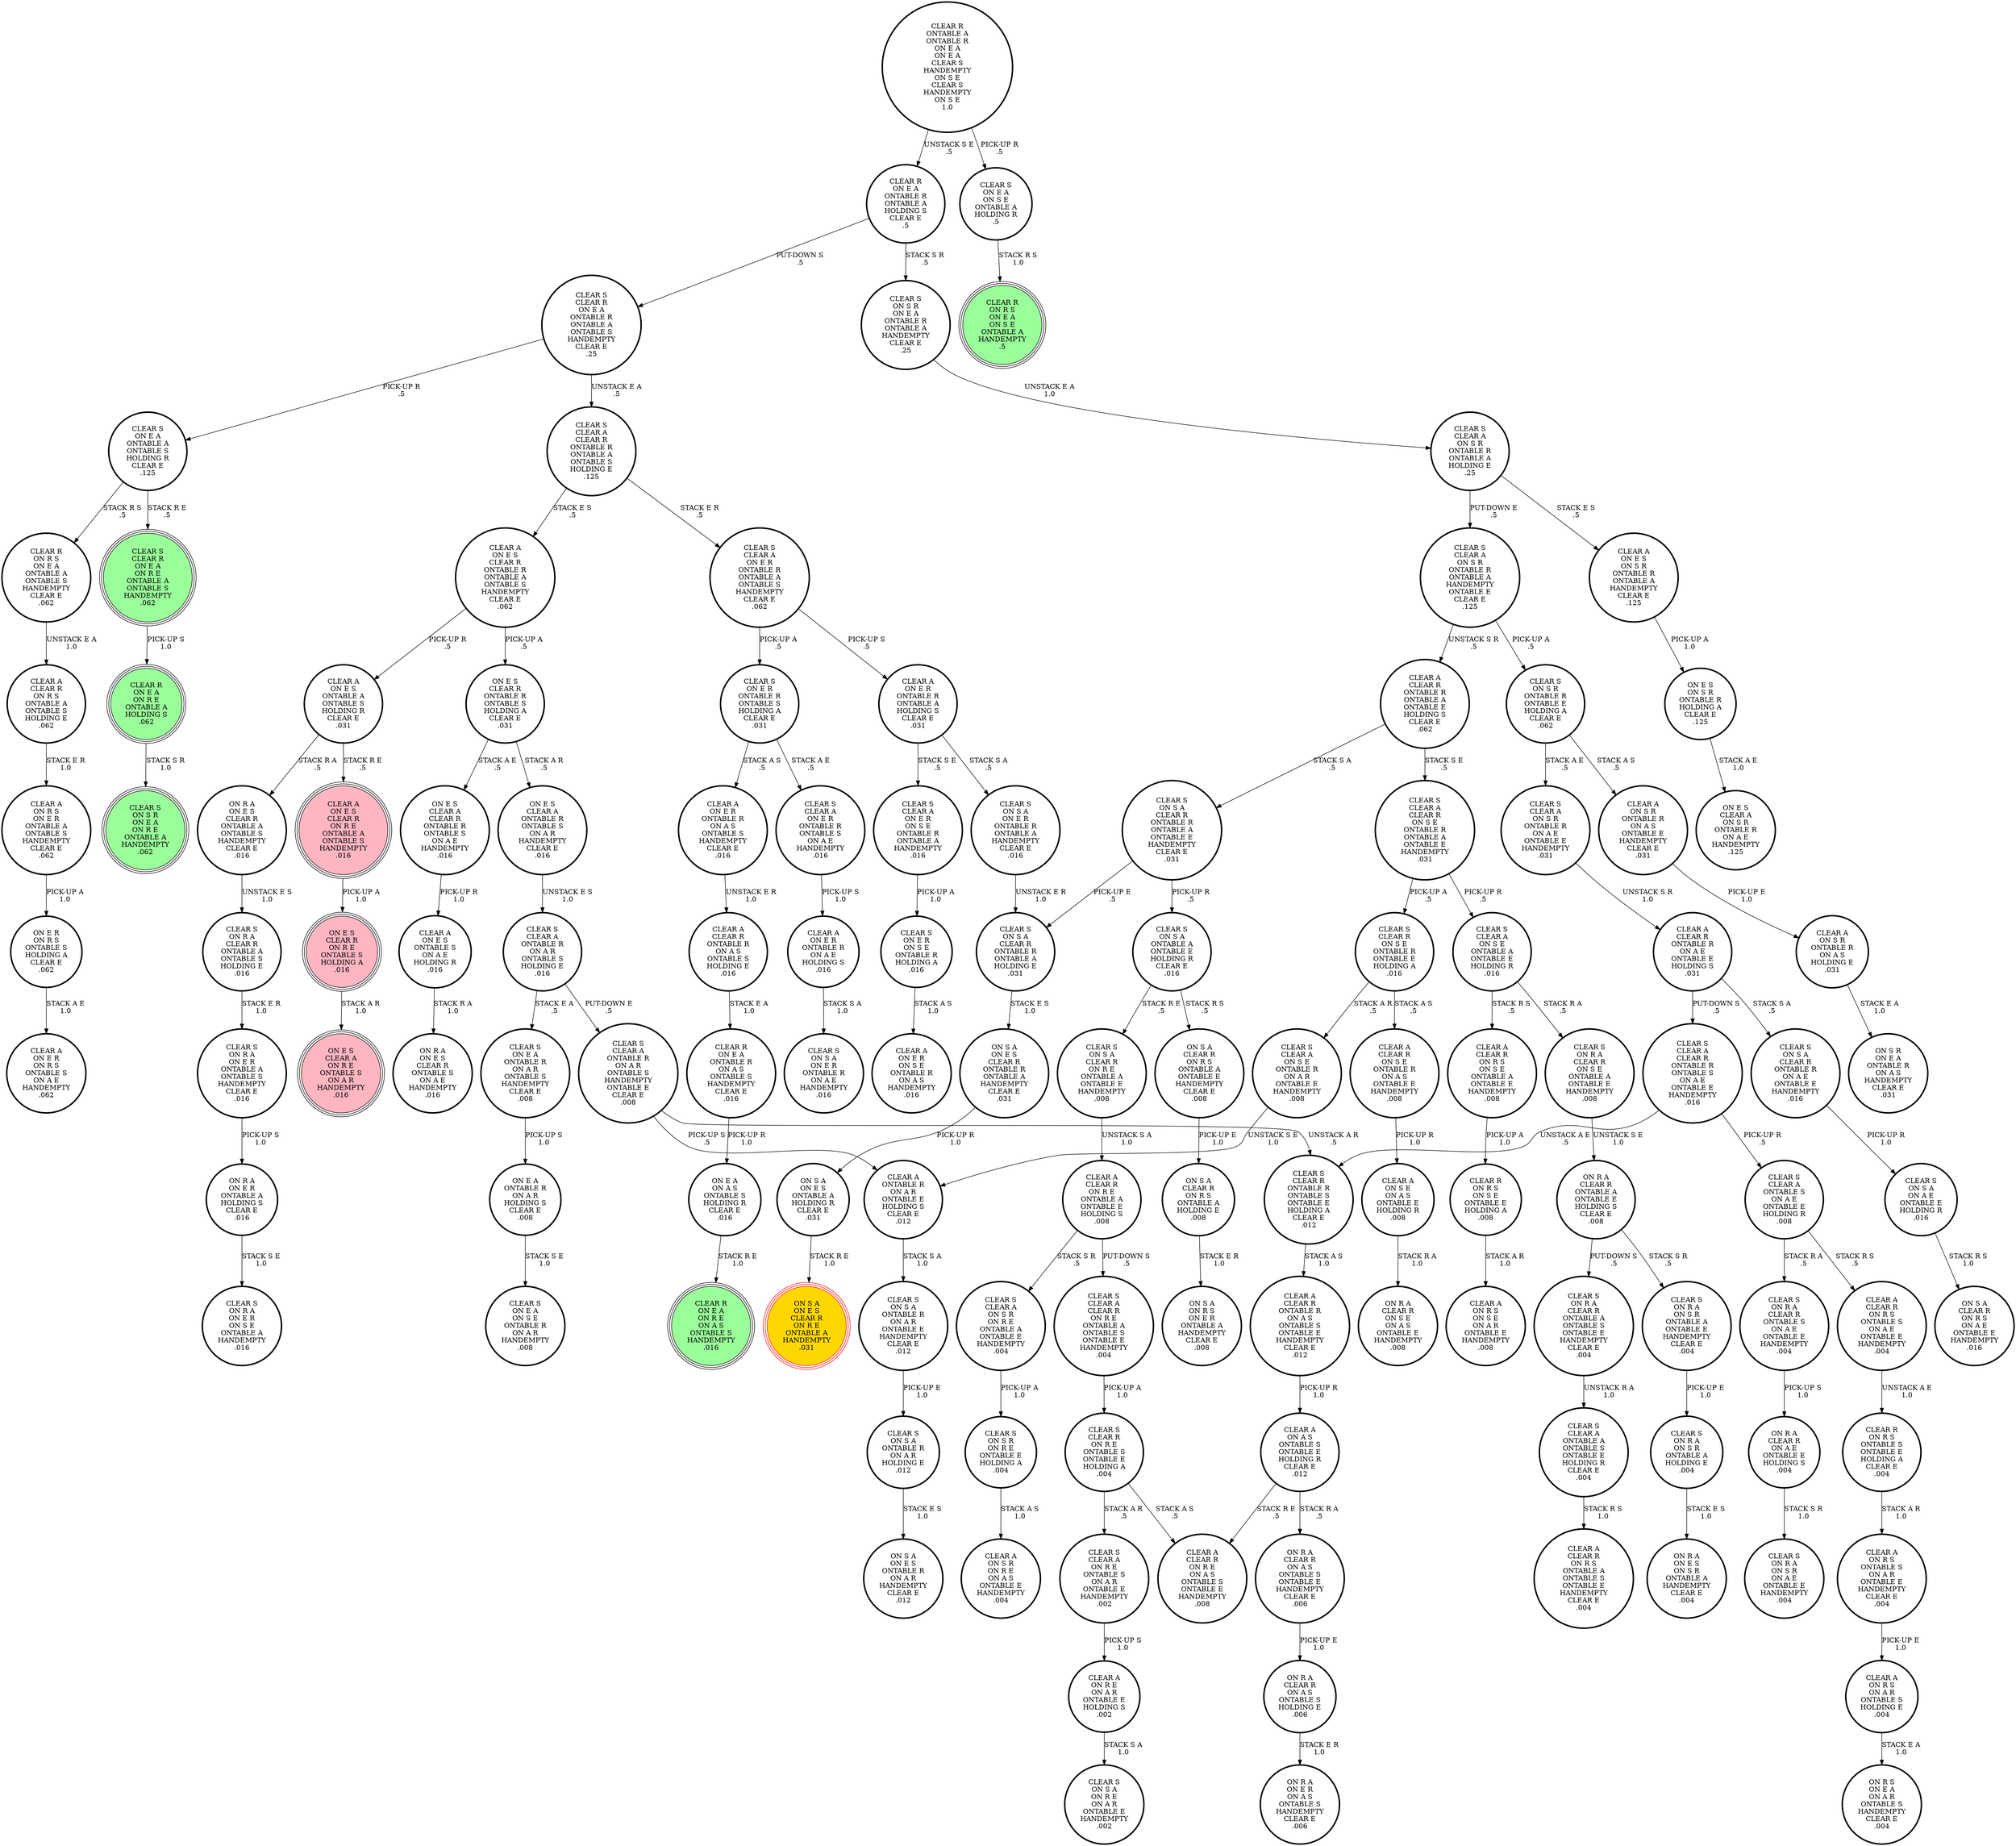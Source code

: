digraph {
"CLEAR A\nON E S\nCLEAR R\nONTABLE R\nONTABLE A\nONTABLE S\nHANDEMPTY\nCLEAR E\n.062\n" -> "ON E S\nCLEAR R\nONTABLE R\nONTABLE S\nHOLDING A\nCLEAR E\n.031\n"[label="PICK-UP A\n.5\n"];
"CLEAR A\nON E S\nCLEAR R\nONTABLE R\nONTABLE A\nONTABLE S\nHANDEMPTY\nCLEAR E\n.062\n" -> "CLEAR A\nON E S\nONTABLE A\nONTABLE S\nHOLDING R\nCLEAR E\n.031\n"[label="PICK-UP R\n.5\n"];
"CLEAR S\nON S A\nONTABLE R\nON A R\nHOLDING E\n.012\n" -> "ON S A\nON E S\nONTABLE R\nON A R\nHANDEMPTY\nCLEAR E\n.012\n"[label="STACK E S\n1.0\n"];
"CLEAR S\nCLEAR A\nON S R\nONTABLE R\nON A E\nONTABLE E\nHANDEMPTY\n.031\n" -> "CLEAR A\nCLEAR R\nONTABLE R\nON A E\nONTABLE E\nHOLDING S\n.031\n"[label="UNSTACK S R\n1.0\n"];
"CLEAR S\nON S A\nONTABLE A\nONTABLE E\nHOLDING R\nCLEAR E\n.016\n" -> "ON S A\nCLEAR R\nON R S\nONTABLE A\nONTABLE E\nHANDEMPTY\nCLEAR E\n.008\n"[label="STACK R S\n.5\n"];
"CLEAR S\nON S A\nONTABLE A\nONTABLE E\nHOLDING R\nCLEAR E\n.016\n" -> "CLEAR S\nON S A\nCLEAR R\nON R E\nONTABLE A\nONTABLE E\nHANDEMPTY\n.008\n"[label="STACK R E\n.5\n"];
"CLEAR A\nON E S\nCLEAR R\nON R E\nONTABLE A\nONTABLE S\nHANDEMPTY\n.016\n" -> "ON E S\nCLEAR R\nON R E\nONTABLE S\nHOLDING A\n.016\n"[label="PICK-UP A\n1.0\n"];
"ON S A\nON E S\nONTABLE A\nHOLDING R\nCLEAR E\n.031\n" -> "ON S A\nON E S\nCLEAR R\nON R E\nONTABLE A\nHANDEMPTY\n.031\n"[label="STACK R E\n1.0\n"];
"CLEAR S\nCLEAR A\nON S R\nON R E\nONTABLE A\nONTABLE E\nHANDEMPTY\n.004\n" -> "CLEAR S\nON S R\nON R E\nONTABLE E\nHOLDING A\n.004\n"[label="PICK-UP A\n1.0\n"];
"ON E A\nONTABLE R\nON A R\nHOLDING S\nCLEAR E\n.008\n" -> "CLEAR S\nON E A\nON S E\nONTABLE R\nON A R\nHANDEMPTY\n.008\n"[label="STACK S E\n1.0\n"];
"CLEAR S\nCLEAR A\nON S R\nONTABLE R\nONTABLE A\nHOLDING E\n.25\n" -> "CLEAR S\nCLEAR A\nON S R\nONTABLE R\nONTABLE A\nHANDEMPTY\nONTABLE E\nCLEAR E\n.125\n"[label="PUT-DOWN E\n.5\n"];
"CLEAR S\nCLEAR A\nON S R\nONTABLE R\nONTABLE A\nHOLDING E\n.25\n" -> "CLEAR A\nON E S\nON S R\nONTABLE R\nONTABLE A\nHANDEMPTY\nCLEAR E\n.125\n"[label="STACK E S\n.5\n"];
"ON S A\nCLEAR R\nON R S\nONTABLE A\nHOLDING E\n.008\n" -> "ON S A\nON R S\nON E R\nONTABLE A\nHANDEMPTY\nCLEAR E\n.008\n"[label="STACK E R\n1.0\n"];
"CLEAR S\nCLEAR A\nONTABLE R\nON A R\nONTABLE S\nHOLDING E\n.016\n" -> "CLEAR S\nCLEAR A\nONTABLE R\nON A R\nONTABLE S\nHANDEMPTY\nONTABLE E\nCLEAR E\n.008\n"[label="PUT-DOWN E\n.5\n"];
"CLEAR S\nCLEAR A\nONTABLE R\nON A R\nONTABLE S\nHOLDING E\n.016\n" -> "CLEAR S\nON E A\nONTABLE R\nON A R\nONTABLE S\nHANDEMPTY\nCLEAR E\n.008\n"[label="STACK E A\n.5\n"];
"CLEAR S\nON E A\nONTABLE R\nON A R\nONTABLE S\nHANDEMPTY\nCLEAR E\n.008\n" -> "ON E A\nONTABLE R\nON A R\nHOLDING S\nCLEAR E\n.008\n"[label="PICK-UP S\n1.0\n"];
"CLEAR S\nCLEAR A\nCLEAR R\nONTABLE R\nONTABLE S\nON A E\nONTABLE E\nHANDEMPTY\n.016\n" -> "CLEAR S\nCLEAR R\nONTABLE R\nONTABLE S\nONTABLE E\nHOLDING A\nCLEAR E\n.012\n"[label="UNSTACK A E\n.5\n"];
"CLEAR S\nCLEAR A\nCLEAR R\nONTABLE R\nONTABLE S\nON A E\nONTABLE E\nHANDEMPTY\n.016\n" -> "CLEAR S\nCLEAR A\nONTABLE S\nON A E\nONTABLE E\nHOLDING R\n.008\n"[label="PICK-UP R\n.5\n"];
"CLEAR S\nCLEAR A\nON S E\nONTABLE R\nON A R\nONTABLE E\nHANDEMPTY\n.008\n" -> "CLEAR A\nONTABLE R\nON A R\nONTABLE E\nHOLDING S\nCLEAR E\n.012\n"[label="UNSTACK S E\n1.0\n"];
"CLEAR S\nON S A\nCLEAR R\nONTABLE R\nONTABLE A\nONTABLE E\nHANDEMPTY\nCLEAR E\n.031\n" -> "CLEAR S\nON S A\nONTABLE A\nONTABLE E\nHOLDING R\nCLEAR E\n.016\n"[label="PICK-UP R\n.5\n"];
"CLEAR S\nON S A\nCLEAR R\nONTABLE R\nONTABLE A\nONTABLE E\nHANDEMPTY\nCLEAR E\n.031\n" -> "CLEAR S\nON S A\nCLEAR R\nONTABLE R\nONTABLE A\nHOLDING E\n.031\n"[label="PICK-UP E\n.5\n"];
"ON R A\nCLEAR R\nON A E\nONTABLE E\nHOLDING S\n.004\n" -> "CLEAR S\nON R A\nON S R\nON A E\nONTABLE E\nHANDEMPTY\n.004\n"[label="STACK S R\n1.0\n"];
"ON E R\nON R S\nONTABLE S\nHOLDING A\nCLEAR E\n.062\n" -> "CLEAR A\nON E R\nON R S\nONTABLE S\nON A E\nHANDEMPTY\n.062\n"[label="STACK A E\n1.0\n"];
"CLEAR S\nON E A\nON S E\nONTABLE A\nHOLDING R\n.5\n" -> "CLEAR R\nON R S\nON E A\nON S E\nONTABLE A\nHANDEMPTY\n.5\n"[label="STACK R S\n1.0\n"];
"CLEAR A\nON S E\nON A S\nONTABLE E\nHOLDING R\n.008\n" -> "ON R A\nCLEAR R\nON S E\nON A S\nONTABLE E\nHANDEMPTY\n.008\n"[label="STACK R A\n1.0\n"];
"CLEAR R\nON E A\nON R E\nONTABLE A\nHOLDING S\n.062\n" -> "CLEAR S\nON S R\nON E A\nON R E\nONTABLE A\nHANDEMPTY\n.062\n"[label="STACK S R\n1.0\n"];
"CLEAR S\nCLEAR A\nCLEAR R\nON R E\nONTABLE A\nONTABLE S\nONTABLE E\nHANDEMPTY\n.004\n" -> "CLEAR S\nCLEAR R\nON R E\nONTABLE S\nONTABLE E\nHOLDING A\n.004\n"[label="PICK-UP A\n1.0\n"];
"CLEAR A\nON S R\nONTABLE R\nON A S\nHOLDING E\n.031\n" -> "ON S R\nON E A\nONTABLE R\nON A S\nHANDEMPTY\nCLEAR E\n.031\n"[label="STACK E A\n1.0\n"];
"ON R A\nCLEAR R\nON A S\nONTABLE S\nONTABLE E\nHANDEMPTY\nCLEAR E\n.006\n" -> "ON R A\nCLEAR R\nON A S\nONTABLE S\nHOLDING E\n.006\n"[label="PICK-UP E\n1.0\n"];
"CLEAR A\nCLEAR R\nONTABLE R\nONTABLE A\nONTABLE E\nHOLDING S\nCLEAR E\n.062\n" -> "CLEAR S\nON S A\nCLEAR R\nONTABLE R\nONTABLE A\nONTABLE E\nHANDEMPTY\nCLEAR E\n.031\n"[label="STACK S A\n.5\n"];
"CLEAR A\nCLEAR R\nONTABLE R\nONTABLE A\nONTABLE E\nHOLDING S\nCLEAR E\n.062\n" -> "CLEAR S\nCLEAR A\nCLEAR R\nON S E\nONTABLE R\nONTABLE A\nONTABLE E\nHANDEMPTY\n.031\n"[label="STACK S E\n.5\n"];
"CLEAR A\nON E R\nONTABLE R\nON A E\nHOLDING S\n.016\n" -> "CLEAR S\nON S A\nON E R\nONTABLE R\nON A E\nHANDEMPTY\n.016\n"[label="STACK S A\n1.0\n"];
"CLEAR S\nCLEAR A\nON S R\nONTABLE R\nONTABLE A\nHANDEMPTY\nONTABLE E\nCLEAR E\n.125\n" -> "CLEAR S\nON S R\nONTABLE R\nONTABLE E\nHOLDING A\nCLEAR E\n.062\n"[label="PICK-UP A\n.5\n"];
"CLEAR S\nCLEAR A\nON S R\nONTABLE R\nONTABLE A\nHANDEMPTY\nONTABLE E\nCLEAR E\n.125\n" -> "CLEAR A\nCLEAR R\nONTABLE R\nONTABLE A\nONTABLE E\nHOLDING S\nCLEAR E\n.062\n"[label="UNSTACK S R\n.5\n"];
"ON R A\nCLEAR R\nON A S\nONTABLE S\nHOLDING E\n.006\n" -> "ON R A\nON E R\nON A S\nONTABLE S\nHANDEMPTY\nCLEAR E\n.006\n"[label="STACK E R\n1.0\n"];
"CLEAR A\nON R S\nONTABLE S\nON A R\nONTABLE E\nHANDEMPTY\nCLEAR E\n.004\n" -> "CLEAR A\nON R S\nON A R\nONTABLE S\nHOLDING E\n.004\n"[label="PICK-UP E\n1.0\n"];
"CLEAR S\nON S A\nCLEAR R\nON R E\nONTABLE A\nONTABLE E\nHANDEMPTY\n.008\n" -> "CLEAR A\nCLEAR R\nON R E\nONTABLE A\nONTABLE E\nHOLDING S\n.008\n"[label="UNSTACK S A\n1.0\n"];
"ON R A\nON E S\nCLEAR R\nONTABLE A\nONTABLE S\nHANDEMPTY\nCLEAR E\n.016\n" -> "CLEAR S\nON R A\nCLEAR R\nONTABLE A\nONTABLE S\nHOLDING E\n.016\n"[label="UNSTACK E S\n1.0\n"];
"CLEAR A\nCLEAR R\nONTABLE R\nON A S\nONTABLE S\nONTABLE E\nHANDEMPTY\nCLEAR E\n.012\n" -> "CLEAR A\nON A S\nONTABLE S\nONTABLE E\nHOLDING R\nCLEAR E\n.012\n"[label="PICK-UP R\n1.0\n"];
"CLEAR S\nCLEAR A\nCLEAR R\nONTABLE R\nONTABLE A\nONTABLE S\nHOLDING E\n.125\n" -> "CLEAR A\nON E S\nCLEAR R\nONTABLE R\nONTABLE A\nONTABLE S\nHANDEMPTY\nCLEAR E\n.062\n"[label="STACK E S\n.5\n"];
"CLEAR S\nCLEAR A\nCLEAR R\nONTABLE R\nONTABLE A\nONTABLE S\nHOLDING E\n.125\n" -> "CLEAR S\nCLEAR A\nON E R\nONTABLE R\nONTABLE A\nONTABLE S\nHANDEMPTY\nCLEAR E\n.062\n"[label="STACK E R\n.5\n"];
"CLEAR S\nCLEAR A\nCLEAR R\nON S E\nONTABLE R\nONTABLE A\nONTABLE E\nHANDEMPTY\n.031\n" -> "CLEAR S\nCLEAR A\nON S E\nONTABLE A\nONTABLE E\nHOLDING R\n.016\n"[label="PICK-UP R\n.5\n"];
"CLEAR S\nCLEAR A\nCLEAR R\nON S E\nONTABLE R\nONTABLE A\nONTABLE E\nHANDEMPTY\n.031\n" -> "CLEAR S\nCLEAR R\nON S E\nONTABLE R\nONTABLE E\nHOLDING A\n.016\n"[label="PICK-UP A\n.5\n"];
"CLEAR S\nON R A\nCLEAR R\nONTABLE S\nON A E\nONTABLE E\nHANDEMPTY\n.004\n" -> "ON R A\nCLEAR R\nON A E\nONTABLE E\nHOLDING S\n.004\n"[label="PICK-UP S\n1.0\n"];
"CLEAR S\nON E A\nONTABLE A\nONTABLE S\nHOLDING R\nCLEAR E\n.125\n" -> "CLEAR R\nON R S\nON E A\nONTABLE A\nONTABLE S\nHANDEMPTY\nCLEAR E\n.062\n"[label="STACK R S\n.5\n"];
"CLEAR S\nON E A\nONTABLE A\nONTABLE S\nHOLDING R\nCLEAR E\n.125\n" -> "CLEAR S\nCLEAR R\nON E A\nON R E\nONTABLE A\nONTABLE S\nHANDEMPTY\n.062\n"[label="STACK R E\n.5\n"];
"CLEAR A\nON A S\nONTABLE S\nONTABLE E\nHOLDING R\nCLEAR E\n.012\n" -> "CLEAR A\nCLEAR R\nON R E\nON A S\nONTABLE S\nONTABLE E\nHANDEMPTY\n.008\n"[label="STACK R E\n.5\n"];
"CLEAR A\nON A S\nONTABLE S\nONTABLE E\nHOLDING R\nCLEAR E\n.012\n" -> "ON R A\nCLEAR R\nON A S\nONTABLE S\nONTABLE E\nHANDEMPTY\nCLEAR E\n.006\n"[label="STACK R A\n.5\n"];
"CLEAR S\nCLEAR R\nON R E\nONTABLE S\nONTABLE E\nHOLDING A\n.004\n" -> "CLEAR S\nCLEAR A\nON R E\nONTABLE S\nON A R\nONTABLE E\nHANDEMPTY\n.002\n"[label="STACK A R\n.5\n"];
"CLEAR S\nCLEAR R\nON R E\nONTABLE S\nONTABLE E\nHOLDING A\n.004\n" -> "CLEAR A\nCLEAR R\nON R E\nON A S\nONTABLE S\nONTABLE E\nHANDEMPTY\n.008\n"[label="STACK A S\n.5\n"];
"CLEAR S\nCLEAR A\nON E R\nON S E\nONTABLE R\nONTABLE A\nHANDEMPTY\n.016\n" -> "CLEAR S\nON E R\nON S E\nONTABLE R\nHOLDING A\n.016\n"[label="PICK-UP A\n1.0\n"];
"CLEAR S\nCLEAR A\nON R E\nONTABLE S\nON A R\nONTABLE E\nHANDEMPTY\n.002\n" -> "CLEAR A\nON R E\nON A R\nONTABLE E\nHOLDING S\n.002\n"[label="PICK-UP S\n1.0\n"];
"CLEAR A\nONTABLE R\nON A R\nONTABLE E\nHOLDING S\nCLEAR E\n.012\n" -> "CLEAR S\nON S A\nONTABLE R\nON A R\nONTABLE E\nHANDEMPTY\nCLEAR E\n.012\n"[label="STACK S A\n1.0\n"];
"CLEAR S\nCLEAR A\nON E R\nONTABLE R\nONTABLE S\nON A E\nHANDEMPTY\n.016\n" -> "CLEAR A\nON E R\nONTABLE R\nON A E\nHOLDING S\n.016\n"[label="PICK-UP S\n1.0\n"];
"CLEAR A\nON E R\nONTABLE R\nON A S\nONTABLE S\nHANDEMPTY\nCLEAR E\n.016\n" -> "CLEAR A\nCLEAR R\nONTABLE R\nON A S\nONTABLE S\nHOLDING E\n.016\n"[label="UNSTACK E R\n1.0\n"];
"ON E S\nCLEAR R\nONTABLE R\nONTABLE S\nHOLDING A\nCLEAR E\n.031\n" -> "ON E S\nCLEAR A\nCLEAR R\nONTABLE R\nONTABLE S\nON A E\nHANDEMPTY\n.016\n"[label="STACK A E\n.5\n"];
"ON E S\nCLEAR R\nONTABLE R\nONTABLE S\nHOLDING A\nCLEAR E\n.031\n" -> "ON E S\nCLEAR A\nONTABLE R\nONTABLE S\nON A R\nHANDEMPTY\nCLEAR E\n.016\n"[label="STACK A R\n.5\n"];
"CLEAR S\nON S A\nONTABLE R\nON A R\nONTABLE E\nHANDEMPTY\nCLEAR E\n.012\n" -> "CLEAR S\nON S A\nONTABLE R\nON A R\nHOLDING E\n.012\n"[label="PICK-UP E\n1.0\n"];
"CLEAR S\nCLEAR R\nON E A\nON R E\nONTABLE A\nONTABLE S\nHANDEMPTY\n.062\n" -> "CLEAR R\nON E A\nON R E\nONTABLE A\nHOLDING S\n.062\n"[label="PICK-UP S\n1.0\n"];
"CLEAR R\nON R S\nON S E\nONTABLE E\nHOLDING A\n.008\n" -> "CLEAR A\nON R S\nON S E\nON A R\nONTABLE E\nHANDEMPTY\n.008\n"[label="STACK A R\n1.0\n"];
"CLEAR S\nON S R\nON R E\nONTABLE E\nHOLDING A\n.004\n" -> "CLEAR A\nON S R\nON R E\nON A S\nONTABLE E\nHANDEMPTY\n.004\n"[label="STACK A S\n1.0\n"];
"CLEAR R\nON R S\nON E A\nONTABLE A\nONTABLE S\nHANDEMPTY\nCLEAR E\n.062\n" -> "CLEAR A\nCLEAR R\nON R S\nONTABLE A\nONTABLE S\nHOLDING E\n.062\n"[label="UNSTACK E A\n1.0\n"];
"ON E S\nCLEAR R\nON R E\nONTABLE S\nHOLDING A\n.016\n" -> "ON E S\nCLEAR A\nON R E\nONTABLE S\nON A R\nHANDEMPTY\n.016\n"[label="STACK A R\n1.0\n"];
"CLEAR S\nCLEAR R\nONTABLE R\nONTABLE S\nONTABLE E\nHOLDING A\nCLEAR E\n.012\n" -> "CLEAR A\nCLEAR R\nONTABLE R\nON A S\nONTABLE S\nONTABLE E\nHANDEMPTY\nCLEAR E\n.012\n"[label="STACK A S\n1.0\n"];
"CLEAR A\nCLEAR R\nONTABLE R\nON A S\nONTABLE S\nHOLDING E\n.016\n" -> "CLEAR R\nON E A\nONTABLE R\nON A S\nONTABLE S\nHANDEMPTY\nCLEAR E\n.016\n"[label="STACK E A\n1.0\n"];
"CLEAR A\nON E S\nON S R\nONTABLE R\nONTABLE A\nHANDEMPTY\nCLEAR E\n.125\n" -> "ON E S\nON S R\nONTABLE R\nHOLDING A\nCLEAR E\n.125\n"[label="PICK-UP A\n1.0\n"];
"CLEAR S\nCLEAR A\nON S E\nONTABLE A\nONTABLE E\nHOLDING R\n.016\n" -> "CLEAR A\nCLEAR R\nON R S\nON S E\nONTABLE A\nONTABLE E\nHANDEMPTY\n.008\n"[label="STACK R S\n.5\n"];
"CLEAR S\nCLEAR A\nON S E\nONTABLE A\nONTABLE E\nHOLDING R\n.016\n" -> "CLEAR S\nON R A\nCLEAR R\nON S E\nONTABLE A\nONTABLE E\nHANDEMPTY\n.008\n"[label="STACK R A\n.5\n"];
"CLEAR A\nCLEAR R\nON R E\nONTABLE A\nONTABLE E\nHOLDING S\n.008\n" -> "CLEAR S\nCLEAR A\nCLEAR R\nON R E\nONTABLE A\nONTABLE S\nONTABLE E\nHANDEMPTY\n.004\n"[label="PUT-DOWN S\n.5\n"];
"CLEAR A\nCLEAR R\nON R E\nONTABLE A\nONTABLE E\nHOLDING S\n.008\n" -> "CLEAR S\nCLEAR A\nON S R\nON R E\nONTABLE A\nONTABLE E\nHANDEMPTY\n.004\n"[label="STACK S R\n.5\n"];
"CLEAR S\nCLEAR A\nON E R\nONTABLE R\nONTABLE A\nONTABLE S\nHANDEMPTY\nCLEAR E\n.062\n" -> "CLEAR S\nON E R\nONTABLE R\nONTABLE S\nHOLDING A\nCLEAR E\n.031\n"[label="PICK-UP A\n.5\n"];
"CLEAR S\nCLEAR A\nON E R\nONTABLE R\nONTABLE A\nONTABLE S\nHANDEMPTY\nCLEAR E\n.062\n" -> "CLEAR A\nON E R\nONTABLE R\nONTABLE A\nHOLDING S\nCLEAR E\n.031\n"[label="PICK-UP S\n.5\n"];
"CLEAR A\nCLEAR R\nON S E\nONTABLE R\nON A S\nONTABLE E\nHANDEMPTY\n.008\n" -> "CLEAR A\nON S E\nON A S\nONTABLE E\nHOLDING R\n.008\n"[label="PICK-UP R\n1.0\n"];
"CLEAR S\nCLEAR A\nONTABLE S\nON A E\nONTABLE E\nHOLDING R\n.008\n" -> "CLEAR A\nCLEAR R\nON R S\nONTABLE S\nON A E\nONTABLE E\nHANDEMPTY\n.004\n"[label="STACK R S\n.5\n"];
"CLEAR S\nCLEAR A\nONTABLE S\nON A E\nONTABLE E\nHOLDING R\n.008\n" -> "CLEAR S\nON R A\nCLEAR R\nONTABLE S\nON A E\nONTABLE E\nHANDEMPTY\n.004\n"[label="STACK R A\n.5\n"];
"CLEAR S\nON S A\nCLEAR R\nONTABLE R\nONTABLE A\nHOLDING E\n.031\n" -> "ON S A\nON E S\nCLEAR R\nONTABLE R\nONTABLE A\nHANDEMPTY\nCLEAR E\n.031\n"[label="STACK E S\n1.0\n"];
"ON R A\nCLEAR R\nONTABLE A\nONTABLE E\nHOLDING S\nCLEAR E\n.008\n" -> "CLEAR S\nON R A\nCLEAR R\nONTABLE A\nONTABLE S\nONTABLE E\nHANDEMPTY\nCLEAR E\n.004\n"[label="PUT-DOWN S\n.5\n"];
"ON R A\nCLEAR R\nONTABLE A\nONTABLE E\nHOLDING S\nCLEAR E\n.008\n" -> "CLEAR S\nON R A\nON S R\nONTABLE A\nONTABLE E\nHANDEMPTY\nCLEAR E\n.004\n"[label="STACK S R\n.5\n"];
"CLEAR A\nON E S\nONTABLE A\nONTABLE S\nHOLDING R\nCLEAR E\n.031\n" -> "CLEAR A\nON E S\nCLEAR R\nON R E\nONTABLE A\nONTABLE S\nHANDEMPTY\n.016\n"[label="STACK R E\n.5\n"];
"CLEAR A\nON E S\nONTABLE A\nONTABLE S\nHOLDING R\nCLEAR E\n.031\n" -> "ON R A\nON E S\nCLEAR R\nONTABLE A\nONTABLE S\nHANDEMPTY\nCLEAR E\n.016\n"[label="STACK R A\n.5\n"];
"CLEAR R\nON R S\nONTABLE S\nONTABLE E\nHOLDING A\nCLEAR E\n.004\n" -> "CLEAR A\nON R S\nONTABLE S\nON A R\nONTABLE E\nHANDEMPTY\nCLEAR E\n.004\n"[label="STACK A R\n1.0\n"];
"CLEAR S\nON R A\nON S R\nONTABLE A\nONTABLE E\nHANDEMPTY\nCLEAR E\n.004\n" -> "CLEAR S\nON R A\nON S R\nONTABLE A\nHOLDING E\n.004\n"[label="PICK-UP E\n1.0\n"];
"CLEAR S\nON R A\nCLEAR R\nONTABLE A\nONTABLE S\nONTABLE E\nHANDEMPTY\nCLEAR E\n.004\n" -> "CLEAR S\nCLEAR A\nONTABLE A\nONTABLE S\nONTABLE E\nHOLDING R\nCLEAR E\n.004\n"[label="UNSTACK R A\n1.0\n"];
"CLEAR A\nCLEAR R\nON R S\nONTABLE S\nON A E\nONTABLE E\nHANDEMPTY\n.004\n" -> "CLEAR R\nON R S\nONTABLE S\nONTABLE E\nHOLDING A\nCLEAR E\n.004\n"[label="UNSTACK A E\n1.0\n"];
"ON S A\nCLEAR R\nON R S\nONTABLE A\nONTABLE E\nHANDEMPTY\nCLEAR E\n.008\n" -> "ON S A\nCLEAR R\nON R S\nONTABLE A\nHOLDING E\n.008\n"[label="PICK-UP E\n1.0\n"];
"ON E S\nCLEAR A\nCLEAR R\nONTABLE R\nONTABLE S\nON A E\nHANDEMPTY\n.016\n" -> "CLEAR A\nON E S\nONTABLE S\nON A E\nHOLDING R\n.016\n"[label="PICK-UP R\n1.0\n"];
"ON R A\nON E R\nONTABLE A\nHOLDING S\nCLEAR E\n.016\n" -> "CLEAR S\nON R A\nON E R\nON S E\nONTABLE A\nHANDEMPTY\n.016\n"[label="STACK S E\n1.0\n"];
"ON E S\nON S R\nONTABLE R\nHOLDING A\nCLEAR E\n.125\n" -> "ON E S\nCLEAR A\nON S R\nONTABLE R\nON A E\nHANDEMPTY\n.125\n"[label="STACK A E\n1.0\n"];
"CLEAR R\nON E A\nONTABLE R\nON A S\nONTABLE S\nHANDEMPTY\nCLEAR E\n.016\n" -> "ON E A\nON A S\nONTABLE S\nHOLDING R\nCLEAR E\n.016\n"[label="PICK-UP R\n1.0\n"];
"CLEAR A\nCLEAR R\nON R S\nON S E\nONTABLE A\nONTABLE E\nHANDEMPTY\n.008\n" -> "CLEAR R\nON R S\nON S E\nONTABLE E\nHOLDING A\n.008\n"[label="PICK-UP A\n1.0\n"];
"CLEAR A\nCLEAR R\nON R S\nONTABLE A\nONTABLE S\nHOLDING E\n.062\n" -> "CLEAR A\nON R S\nON E R\nONTABLE A\nONTABLE S\nHANDEMPTY\nCLEAR E\n.062\n"[label="STACK E R\n1.0\n"];
"CLEAR S\nON S R\nONTABLE R\nONTABLE E\nHOLDING A\nCLEAR E\n.062\n" -> "CLEAR A\nON S R\nONTABLE R\nON A S\nONTABLE E\nHANDEMPTY\nCLEAR E\n.031\n"[label="STACK A S\n.5\n"];
"CLEAR S\nON S R\nONTABLE R\nONTABLE E\nHOLDING A\nCLEAR E\n.062\n" -> "CLEAR S\nCLEAR A\nON S R\nONTABLE R\nON A E\nONTABLE E\nHANDEMPTY\n.031\n"[label="STACK A E\n.5\n"];
"CLEAR A\nCLEAR R\nONTABLE R\nON A E\nONTABLE E\nHOLDING S\n.031\n" -> "CLEAR S\nCLEAR A\nCLEAR R\nONTABLE R\nONTABLE S\nON A E\nONTABLE E\nHANDEMPTY\n.016\n"[label="PUT-DOWN S\n.5\n"];
"CLEAR A\nCLEAR R\nONTABLE R\nON A E\nONTABLE E\nHOLDING S\n.031\n" -> "CLEAR S\nON S A\nCLEAR R\nONTABLE R\nON A E\nONTABLE E\nHANDEMPTY\n.016\n"[label="STACK S A\n.5\n"];
"CLEAR A\nON R E\nON A R\nONTABLE E\nHOLDING S\n.002\n" -> "CLEAR S\nON S A\nON R E\nON A R\nONTABLE E\nHANDEMPTY\n.002\n"[label="STACK S A\n1.0\n"];
"CLEAR S\nCLEAR A\nONTABLE A\nONTABLE S\nONTABLE E\nHOLDING R\nCLEAR E\n.004\n" -> "CLEAR A\nCLEAR R\nON R S\nONTABLE A\nONTABLE S\nONTABLE E\nHANDEMPTY\nCLEAR E\n.004\n"[label="STACK R S\n1.0\n"];
"CLEAR S\nON E R\nON S E\nONTABLE R\nHOLDING A\n.016\n" -> "CLEAR A\nON E R\nON S E\nONTABLE R\nON A S\nHANDEMPTY\n.016\n"[label="STACK A S\n1.0\n"];
"CLEAR S\nON S A\nCLEAR R\nONTABLE R\nON A E\nONTABLE E\nHANDEMPTY\n.016\n" -> "CLEAR S\nON S A\nON A E\nONTABLE E\nHOLDING R\n.016\n"[label="PICK-UP R\n1.0\n"];
"CLEAR S\nON R A\nCLEAR R\nONTABLE A\nONTABLE S\nHOLDING E\n.016\n" -> "CLEAR S\nON R A\nON E R\nONTABLE A\nONTABLE S\nHANDEMPTY\nCLEAR E\n.016\n"[label="STACK E R\n1.0\n"];
"CLEAR S\nON R A\nCLEAR R\nON S E\nONTABLE A\nONTABLE E\nHANDEMPTY\n.008\n" -> "ON R A\nCLEAR R\nONTABLE A\nONTABLE E\nHOLDING S\nCLEAR E\n.008\n"[label="UNSTACK S E\n1.0\n"];
"CLEAR A\nON R S\nON E R\nONTABLE A\nONTABLE S\nHANDEMPTY\nCLEAR E\n.062\n" -> "ON E R\nON R S\nONTABLE S\nHOLDING A\nCLEAR E\n.062\n"[label="PICK-UP A\n1.0\n"];
"CLEAR S\nON R A\nON S R\nONTABLE A\nHOLDING E\n.004\n" -> "ON R A\nON E S\nON S R\nONTABLE A\nHANDEMPTY\nCLEAR E\n.004\n"[label="STACK E S\n1.0\n"];
"CLEAR S\nCLEAR R\nON S E\nONTABLE R\nONTABLE E\nHOLDING A\n.016\n" -> "CLEAR S\nCLEAR A\nON S E\nONTABLE R\nON A R\nONTABLE E\nHANDEMPTY\n.008\n"[label="STACK A R\n.5\n"];
"CLEAR S\nCLEAR R\nON S E\nONTABLE R\nONTABLE E\nHOLDING A\n.016\n" -> "CLEAR A\nCLEAR R\nON S E\nONTABLE R\nON A S\nONTABLE E\nHANDEMPTY\n.008\n"[label="STACK A S\n.5\n"];
"CLEAR A\nON S R\nONTABLE R\nON A S\nONTABLE E\nHANDEMPTY\nCLEAR E\n.031\n" -> "CLEAR A\nON S R\nONTABLE R\nON A S\nHOLDING E\n.031\n"[label="PICK-UP E\n1.0\n"];
"CLEAR S\nCLEAR A\nONTABLE R\nON A R\nONTABLE S\nHANDEMPTY\nONTABLE E\nCLEAR E\n.008\n" -> "CLEAR S\nCLEAR R\nONTABLE R\nONTABLE S\nONTABLE E\nHOLDING A\nCLEAR E\n.012\n"[label="UNSTACK A R\n.5\n"];
"CLEAR S\nCLEAR A\nONTABLE R\nON A R\nONTABLE S\nHANDEMPTY\nONTABLE E\nCLEAR E\n.008\n" -> "CLEAR A\nONTABLE R\nON A R\nONTABLE E\nHOLDING S\nCLEAR E\n.012\n"[label="PICK-UP S\n.5\n"];
"ON E A\nON A S\nONTABLE S\nHOLDING R\nCLEAR E\n.016\n" -> "CLEAR R\nON E A\nON R E\nON A S\nONTABLE S\nHANDEMPTY\n.016\n"[label="STACK R E\n1.0\n"];
"CLEAR S\nON S A\nON A E\nONTABLE E\nHOLDING R\n.016\n" -> "ON S A\nCLEAR R\nON R S\nON A E\nONTABLE E\nHANDEMPTY\n.016\n"[label="STACK R S\n1.0\n"];
"ON E S\nCLEAR A\nONTABLE R\nONTABLE S\nON A R\nHANDEMPTY\nCLEAR E\n.016\n" -> "CLEAR S\nCLEAR A\nONTABLE R\nON A R\nONTABLE S\nHOLDING E\n.016\n"[label="UNSTACK E S\n1.0\n"];
"CLEAR R\nONTABLE A\nONTABLE R\nON E A\nON E A\nCLEAR S\nHANDEMPTY\nON S E\nCLEAR S\nHANDEMPTY\nON S E\n1.0\n" -> "CLEAR R\nON E A\nONTABLE R\nONTABLE A\nHOLDING S\nCLEAR E\n.5\n"[label="UNSTACK S E\n.5\n"];
"CLEAR R\nONTABLE A\nONTABLE R\nON E A\nON E A\nCLEAR S\nHANDEMPTY\nON S E\nCLEAR S\nHANDEMPTY\nON S E\n1.0\n" -> "CLEAR S\nON E A\nON S E\nONTABLE A\nHOLDING R\n.5\n"[label="PICK-UP R\n.5\n"];
"CLEAR S\nON S A\nON E R\nONTABLE R\nONTABLE A\nHANDEMPTY\nCLEAR E\n.016\n" -> "CLEAR S\nON S A\nCLEAR R\nONTABLE R\nONTABLE A\nHOLDING E\n.031\n"[label="UNSTACK E R\n1.0\n"];
"CLEAR S\nON R A\nON E R\nONTABLE A\nONTABLE S\nHANDEMPTY\nCLEAR E\n.016\n" -> "ON R A\nON E R\nONTABLE A\nHOLDING S\nCLEAR E\n.016\n"[label="PICK-UP S\n1.0\n"];
"CLEAR R\nON E A\nONTABLE R\nONTABLE A\nHOLDING S\nCLEAR E\n.5\n" -> "CLEAR S\nCLEAR R\nON E A\nONTABLE R\nONTABLE A\nONTABLE S\nHANDEMPTY\nCLEAR E\n.25\n"[label="PUT-DOWN S\n.5\n"];
"CLEAR R\nON E A\nONTABLE R\nONTABLE A\nHOLDING S\nCLEAR E\n.5\n" -> "CLEAR S\nON S R\nON E A\nONTABLE R\nONTABLE A\nHANDEMPTY\nCLEAR E\n.25\n"[label="STACK S R\n.5\n"];
"CLEAR S\nON E R\nONTABLE R\nONTABLE S\nHOLDING A\nCLEAR E\n.031\n" -> "CLEAR S\nCLEAR A\nON E R\nONTABLE R\nONTABLE S\nON A E\nHANDEMPTY\n.016\n"[label="STACK A E\n.5\n"];
"CLEAR S\nON E R\nONTABLE R\nONTABLE S\nHOLDING A\nCLEAR E\n.031\n" -> "CLEAR A\nON E R\nONTABLE R\nON A S\nONTABLE S\nHANDEMPTY\nCLEAR E\n.016\n"[label="STACK A S\n.5\n"];
"CLEAR A\nON R S\nON A R\nONTABLE S\nHOLDING E\n.004\n" -> "ON R S\nON E A\nON A R\nONTABLE S\nHANDEMPTY\nCLEAR E\n.004\n"[label="STACK E A\n1.0\n"];
"CLEAR A\nON E R\nONTABLE R\nONTABLE A\nHOLDING S\nCLEAR E\n.031\n" -> "CLEAR S\nCLEAR A\nON E R\nON S E\nONTABLE R\nONTABLE A\nHANDEMPTY\n.016\n"[label="STACK S E\n.5\n"];
"CLEAR A\nON E R\nONTABLE R\nONTABLE A\nHOLDING S\nCLEAR E\n.031\n" -> "CLEAR S\nON S A\nON E R\nONTABLE R\nONTABLE A\nHANDEMPTY\nCLEAR E\n.016\n"[label="STACK S A\n.5\n"];
"ON S A\nON E S\nCLEAR R\nONTABLE R\nONTABLE A\nHANDEMPTY\nCLEAR E\n.031\n" -> "ON S A\nON E S\nONTABLE A\nHOLDING R\nCLEAR E\n.031\n"[label="PICK-UP R\n1.0\n"];
"CLEAR S\nCLEAR R\nON E A\nONTABLE R\nONTABLE A\nONTABLE S\nHANDEMPTY\nCLEAR E\n.25\n" -> "CLEAR S\nON E A\nONTABLE A\nONTABLE S\nHOLDING R\nCLEAR E\n.125\n"[label="PICK-UP R\n.5\n"];
"CLEAR S\nCLEAR R\nON E A\nONTABLE R\nONTABLE A\nONTABLE S\nHANDEMPTY\nCLEAR E\n.25\n" -> "CLEAR S\nCLEAR A\nCLEAR R\nONTABLE R\nONTABLE A\nONTABLE S\nHOLDING E\n.125\n"[label="UNSTACK E A\n.5\n"];
"CLEAR S\nON S R\nON E A\nONTABLE R\nONTABLE A\nHANDEMPTY\nCLEAR E\n.25\n" -> "CLEAR S\nCLEAR A\nON S R\nONTABLE R\nONTABLE A\nHOLDING E\n.25\n"[label="UNSTACK E A\n1.0\n"];
"CLEAR A\nON E S\nONTABLE S\nON A E\nHOLDING R\n.016\n" -> "ON R A\nON E S\nCLEAR R\nONTABLE S\nON A E\nHANDEMPTY\n.016\n"[label="STACK R A\n1.0\n"];
"ON E S\nCLEAR A\nON S R\nONTABLE R\nON A E\nHANDEMPTY\n.125\n" [shape=circle, penwidth=3];
"ON S A\nON E S\nCLEAR R\nON R E\nONTABLE A\nHANDEMPTY\n.031\n" [shape=circle, style=filled color=red, fillcolor=gold, peripheries=3];
"CLEAR S\nON S A\nON E R\nONTABLE R\nON A E\nHANDEMPTY\n.016\n" [shape=circle, penwidth=3];
"CLEAR S\nON R A\nON S R\nON A E\nONTABLE E\nHANDEMPTY\n.004\n" [shape=circle, penwidth=3];
"ON S A\nCLEAR R\nON R S\nON A E\nONTABLE E\nHANDEMPTY\n.016\n" [shape=circle, penwidth=3];
"CLEAR S\nON S R\nON E A\nON R E\nONTABLE A\nHANDEMPTY\n.062\n" [shape=circle, style=filled, fillcolor=palegreen1, peripheries=3];
"ON E S\nCLEAR A\nON R E\nONTABLE S\nON A R\nHANDEMPTY\n.016\n" [shape=circle, style=filled, fillcolor=lightpink, peripheries=3];
"ON R A\nON E S\nON S R\nONTABLE A\nHANDEMPTY\nCLEAR E\n.004\n" [shape=circle, penwidth=3];
"CLEAR A\nCLEAR R\nON R E\nON A S\nONTABLE S\nONTABLE E\nHANDEMPTY\n.008\n" [shape=circle, penwidth=3];
"CLEAR S\nON E A\nON S E\nONTABLE R\nON A R\nHANDEMPTY\n.008\n" [shape=circle, penwidth=3];
"CLEAR R\nON E A\nON R E\nON A S\nONTABLE S\nHANDEMPTY\n.016\n" [shape=circle, style=filled, fillcolor=palegreen1, peripheries=3];
"ON R A\nON E S\nCLEAR R\nONTABLE S\nON A E\nHANDEMPTY\n.016\n" [shape=circle, penwidth=3];
"ON R S\nON E A\nON A R\nONTABLE S\nHANDEMPTY\nCLEAR E\n.004\n" [shape=circle, penwidth=3];
"ON S A\nON R S\nON E R\nONTABLE A\nHANDEMPTY\nCLEAR E\n.008\n" [shape=circle, penwidth=3];
"ON R A\nCLEAR R\nON S E\nON A S\nONTABLE E\nHANDEMPTY\n.008\n" [shape=circle, penwidth=3];
"CLEAR S\nON R A\nON E R\nON S E\nONTABLE A\nHANDEMPTY\n.016\n" [shape=circle, penwidth=3];
"CLEAR A\nON E R\nON R S\nONTABLE S\nON A E\nHANDEMPTY\n.062\n" [shape=circle, penwidth=3];
"ON R A\nON E R\nON A S\nONTABLE S\nHANDEMPTY\nCLEAR E\n.006\n" [shape=circle, penwidth=3];
"ON S R\nON E A\nONTABLE R\nON A S\nHANDEMPTY\nCLEAR E\n.031\n" [shape=circle, penwidth=3];
"CLEAR A\nON E R\nON S E\nONTABLE R\nON A S\nHANDEMPTY\n.016\n" [shape=circle, penwidth=3];
"CLEAR A\nON S R\nON R E\nON A S\nONTABLE E\nHANDEMPTY\n.004\n" [shape=circle, penwidth=3];
"ON S A\nON E S\nONTABLE R\nON A R\nHANDEMPTY\nCLEAR E\n.012\n" [shape=circle, penwidth=3];
"CLEAR A\nON R S\nON S E\nON A R\nONTABLE E\nHANDEMPTY\n.008\n" [shape=circle, penwidth=3];
"CLEAR R\nON R S\nON E A\nON S E\nONTABLE A\nHANDEMPTY\n.5\n" [shape=circle, style=filled, fillcolor=palegreen1, peripheries=3];
"CLEAR A\nCLEAR R\nON R S\nONTABLE A\nONTABLE S\nONTABLE E\nHANDEMPTY\nCLEAR E\n.004\n" [shape=circle, penwidth=3];
"CLEAR S\nON S A\nON R E\nON A R\nONTABLE E\nHANDEMPTY\n.002\n" [shape=circle, penwidth=3];
"ON E S\nCLEAR A\nON S R\nONTABLE R\nON A E\nHANDEMPTY\n.125\n" [shape=circle, penwidth=3];
"CLEAR A\nCLEAR R\nONTABLE R\nON A E\nONTABLE E\nHOLDING S\n.031\n" [shape=circle, penwidth=3];
"CLEAR S\nCLEAR A\nONTABLE S\nON A E\nONTABLE E\nHOLDING R\n.008\n" [shape=circle, penwidth=3];
"CLEAR S\nCLEAR A\nON S R\nONTABLE R\nON A E\nONTABLE E\nHANDEMPTY\n.031\n" [shape=circle, penwidth=3];
"CLEAR S\nON E A\nONTABLE R\nON A R\nONTABLE S\nHANDEMPTY\nCLEAR E\n.008\n" [shape=circle, penwidth=3];
"CLEAR A\nCLEAR R\nONTABLE R\nON A S\nONTABLE S\nHOLDING E\n.016\n" [shape=circle, penwidth=3];
"ON S A\nCLEAR R\nON R S\nONTABLE A\nONTABLE E\nHANDEMPTY\nCLEAR E\n.008\n" [shape=circle, penwidth=3];
"ON S A\nON E S\nCLEAR R\nON R E\nONTABLE A\nHANDEMPTY\n.031\n" [shape=circle, style=filled color=red, fillcolor=gold, peripheries=3];
"ON R A\nON E R\nONTABLE A\nHOLDING S\nCLEAR E\n.016\n" [shape=circle, penwidth=3];
"CLEAR S\nON S A\nON E R\nONTABLE R\nON A E\nHANDEMPTY\n.016\n" [shape=circle, penwidth=3];
"ON E S\nON S R\nONTABLE R\nHOLDING A\nCLEAR E\n.125\n" [shape=circle, penwidth=3];
"CLEAR S\nON R A\nON S R\nON A E\nONTABLE E\nHANDEMPTY\n.004\n" [shape=circle, penwidth=3];
"ON S A\nCLEAR R\nON R S\nON A E\nONTABLE E\nHANDEMPTY\n.016\n" [shape=circle, penwidth=3];
"CLEAR S\nON S R\nON E A\nON R E\nONTABLE A\nHANDEMPTY\n.062\n" [shape=circle, style=filled, fillcolor=palegreen1, peripheries=3];
"ON E S\nCLEAR A\nON R E\nONTABLE S\nON A R\nHANDEMPTY\n.016\n" [shape=circle, style=filled, fillcolor=lightpink, peripheries=3];
"CLEAR A\nON E S\nONTABLE A\nONTABLE S\nHOLDING R\nCLEAR E\n.031\n" [shape=circle, penwidth=3];
"ON R A\nON E S\nON S R\nONTABLE A\nHANDEMPTY\nCLEAR E\n.004\n" [shape=circle, penwidth=3];
"CLEAR A\nON R S\nON A R\nONTABLE S\nHOLDING E\n.004\n" [shape=circle, penwidth=3];
"ON R A\nON E S\nCLEAR R\nONTABLE A\nONTABLE S\nHANDEMPTY\nCLEAR E\n.016\n" [shape=circle, penwidth=3];
"CLEAR S\nON S A\nCLEAR R\nONTABLE R\nONTABLE A\nONTABLE E\nHANDEMPTY\nCLEAR E\n.031\n" [shape=circle, penwidth=3];
"CLEAR S\nON R A\nON E R\nONTABLE A\nONTABLE S\nHANDEMPTY\nCLEAR E\n.016\n" [shape=circle, penwidth=3];
"CLEAR S\nON R A\nCLEAR R\nONTABLE S\nON A E\nONTABLE E\nHANDEMPTY\n.004\n" [shape=circle, penwidth=3];
"CLEAR S\nCLEAR A\nON S E\nONTABLE R\nON A R\nONTABLE E\nHANDEMPTY\n.008\n" [shape=circle, penwidth=3];
"CLEAR R\nON R S\nON S E\nONTABLE E\nHOLDING A\n.008\n" [shape=circle, penwidth=3];
"CLEAR A\nCLEAR R\nON R E\nON A S\nONTABLE S\nONTABLE E\nHANDEMPTY\n.008\n" [shape=circle, penwidth=3];
"CLEAR S\nCLEAR A\nON S R\nON R E\nONTABLE A\nONTABLE E\nHANDEMPTY\n.004\n" [shape=circle, penwidth=3];
"CLEAR S\nON E A\nON S E\nONTABLE R\nON A R\nHANDEMPTY\n.008\n" [shape=circle, penwidth=3];
"CLEAR S\nON S A\nONTABLE A\nONTABLE E\nHOLDING R\nCLEAR E\n.016\n" [shape=circle, penwidth=3];
"CLEAR R\nON E A\nON R E\nON A S\nONTABLE S\nHANDEMPTY\n.016\n" [shape=circle, style=filled, fillcolor=palegreen1, peripheries=3];
"CLEAR A\nON E S\nONTABLE S\nON A E\nHOLDING R\n.016\n" [shape=circle, penwidth=3];
"CLEAR S\nON S A\nCLEAR R\nONTABLE R\nON A E\nONTABLE E\nHANDEMPTY\n.016\n" [shape=circle, penwidth=3];
"CLEAR S\nON S A\nON A E\nONTABLE E\nHOLDING R\n.016\n" [shape=circle, penwidth=3];
"ON E S\nCLEAR A\nCLEAR R\nONTABLE R\nONTABLE S\nON A E\nHANDEMPTY\n.016\n" [shape=circle, penwidth=3];
"CLEAR R\nON E A\nONTABLE R\nONTABLE A\nHOLDING S\nCLEAR E\n.5\n" [shape=circle, penwidth=3];
"CLEAR S\nCLEAR A\nON S R\nONTABLE R\nONTABLE A\nHANDEMPTY\nONTABLE E\nCLEAR E\n.125\n" [shape=circle, penwidth=3];
"CLEAR S\nCLEAR A\nON R E\nONTABLE S\nON A R\nONTABLE E\nHANDEMPTY\n.002\n" [shape=circle, penwidth=3];
"ON E A\nONTABLE R\nON A R\nHOLDING S\nCLEAR E\n.008\n" [shape=circle, penwidth=3];
"CLEAR S\nCLEAR R\nON R E\nONTABLE S\nONTABLE E\nHOLDING A\n.004\n" [shape=circle, penwidth=3];
"CLEAR S\nCLEAR A\nON S E\nONTABLE A\nONTABLE E\nHOLDING R\n.016\n" [shape=circle, penwidth=3];
"CLEAR R\nON E A\nON R E\nONTABLE A\nHOLDING S\n.062\n" [shape=circle, style=filled, fillcolor=palegreen1, peripheries=3];
"CLEAR S\nCLEAR R\nON E A\nONTABLE R\nONTABLE A\nONTABLE S\nHANDEMPTY\nCLEAR E\n.25\n" [shape=circle, penwidth=3];
"CLEAR S\nON E R\nONTABLE R\nONTABLE S\nHOLDING A\nCLEAR E\n.031\n" [shape=circle, penwidth=3];
"ON R A\nCLEAR R\nON A S\nONTABLE S\nONTABLE E\nHANDEMPTY\nCLEAR E\n.006\n" [shape=circle, penwidth=3];
"CLEAR S\nON E R\nON S E\nONTABLE R\nHOLDING A\n.016\n" [shape=circle, penwidth=3];
"CLEAR S\nCLEAR A\nCLEAR R\nONTABLE R\nONTABLE S\nON A E\nONTABLE E\nHANDEMPTY\n.016\n" [shape=circle, penwidth=3];
"CLEAR A\nON R E\nON A R\nONTABLE E\nHOLDING S\n.002\n" [shape=circle, penwidth=3];
"ON E S\nCLEAR R\nONTABLE R\nONTABLE S\nHOLDING A\nCLEAR E\n.031\n" [shape=circle, penwidth=3];
"CLEAR S\nCLEAR R\nON S E\nONTABLE R\nONTABLE E\nHOLDING A\n.016\n" [shape=circle, penwidth=3];
"CLEAR S\nCLEAR R\nON E A\nON R E\nONTABLE A\nONTABLE S\nHANDEMPTY\n.062\n" [shape=circle, style=filled, fillcolor=palegreen1, peripheries=3];
"CLEAR A\nCLEAR R\nON R S\nONTABLE S\nON A E\nONTABLE E\nHANDEMPTY\n.004\n" [shape=circle, penwidth=3];
"CLEAR S\nCLEAR A\nON E R\nONTABLE R\nONTABLE S\nON A E\nHANDEMPTY\n.016\n" [shape=circle, penwidth=3];
"ON S A\nCLEAR R\nON R S\nONTABLE A\nHOLDING E\n.008\n" [shape=circle, penwidth=3];
"CLEAR S\nCLEAR A\nON E R\nON S E\nONTABLE R\nONTABLE A\nHANDEMPTY\n.016\n" [shape=circle, penwidth=3];
"CLEAR S\nON R A\nON S R\nONTABLE A\nONTABLE E\nHANDEMPTY\nCLEAR E\n.004\n" [shape=circle, penwidth=3];
"CLEAR S\nCLEAR A\nONTABLE A\nONTABLE S\nONTABLE E\nHOLDING R\nCLEAR E\n.004\n" [shape=circle, penwidth=3];
"CLEAR A\nONTABLE R\nON A R\nONTABLE E\nHOLDING S\nCLEAR E\n.012\n" [shape=circle, penwidth=3];
"ON R A\nCLEAR R\nONTABLE A\nONTABLE E\nHOLDING S\nCLEAR E\n.008\n" [shape=circle, penwidth=3];
"CLEAR S\nON S R\nONTABLE R\nONTABLE E\nHOLDING A\nCLEAR E\n.062\n" [shape=circle, penwidth=3];
"CLEAR A\nCLEAR R\nONTABLE R\nON A S\nONTABLE S\nONTABLE E\nHANDEMPTY\nCLEAR E\n.012\n" [shape=circle, penwidth=3];
"CLEAR A\nON E S\nON S R\nONTABLE R\nONTABLE A\nHANDEMPTY\nCLEAR E\n.125\n" [shape=circle, penwidth=3];
"CLEAR S\nON S A\nCLEAR R\nON R E\nONTABLE A\nONTABLE E\nHANDEMPTY\n.008\n" [shape=circle, penwidth=3];
"CLEAR A\nCLEAR R\nON R S\nON S E\nONTABLE A\nONTABLE E\nHANDEMPTY\n.008\n" [shape=circle, penwidth=3];
"CLEAR A\nON S E\nON A S\nONTABLE E\nHOLDING R\n.008\n" [shape=circle, penwidth=3];
"ON E S\nCLEAR R\nON R E\nONTABLE S\nHOLDING A\n.016\n" [shape=circle, style=filled, fillcolor=lightpink, peripheries=3];
"CLEAR R\nON E A\nONTABLE R\nON A S\nONTABLE S\nHANDEMPTY\nCLEAR E\n.016\n" [shape=circle, penwidth=3];
"CLEAR R\nONTABLE A\nONTABLE R\nON E A\nON E A\nCLEAR S\nHANDEMPTY\nON S E\nCLEAR S\nHANDEMPTY\nON S E\n1.0\n" [shape=circle, penwidth=3];
"ON R A\nON E S\nCLEAR R\nONTABLE S\nON A E\nHANDEMPTY\n.016\n" [shape=circle, penwidth=3];
"CLEAR A\nON E S\nCLEAR R\nONTABLE R\nONTABLE A\nONTABLE S\nHANDEMPTY\nCLEAR E\n.062\n" [shape=circle, penwidth=3];
"ON R S\nON E A\nON A R\nONTABLE S\nHANDEMPTY\nCLEAR E\n.004\n" [shape=circle, penwidth=3];
"ON S A\nON R S\nON E R\nONTABLE A\nHANDEMPTY\nCLEAR E\n.008\n" [shape=circle, penwidth=3];
"ON R A\nCLEAR R\nON S E\nON A S\nONTABLE E\nHANDEMPTY\n.008\n" [shape=circle, penwidth=3];
"ON S A\nON E S\nCLEAR R\nONTABLE R\nONTABLE A\nHANDEMPTY\nCLEAR E\n.031\n" [shape=circle, penwidth=3];
"CLEAR S\nCLEAR A\nONTABLE R\nON A R\nONTABLE S\nHOLDING E\n.016\n" [shape=circle, penwidth=3];
"CLEAR S\nON R A\nCLEAR R\nON S E\nONTABLE A\nONTABLE E\nHANDEMPTY\n.008\n" [shape=circle, penwidth=3];
"CLEAR A\nCLEAR R\nON S E\nONTABLE R\nON A S\nONTABLE E\nHANDEMPTY\n.008\n" [shape=circle, penwidth=3];
"CLEAR S\nCLEAR A\nON S R\nONTABLE R\nONTABLE A\nHOLDING E\n.25\n" [shape=circle, penwidth=3];
"CLEAR A\nCLEAR R\nONTABLE R\nONTABLE A\nONTABLE E\nHOLDING S\nCLEAR E\n.062\n" [shape=circle, penwidth=3];
"CLEAR A\nON S R\nONTABLE R\nON A S\nONTABLE E\nHANDEMPTY\nCLEAR E\n.031\n" [shape=circle, penwidth=3];
"CLEAR S\nON S R\nON E A\nONTABLE R\nONTABLE A\nHANDEMPTY\nCLEAR E\n.25\n" [shape=circle, penwidth=3];
"CLEAR S\nON R A\nON E R\nON S E\nONTABLE A\nHANDEMPTY\n.016\n" [shape=circle, penwidth=3];
"CLEAR A\nON S R\nONTABLE R\nON A S\nHOLDING E\n.031\n" [shape=circle, penwidth=3];
"CLEAR S\nCLEAR A\nCLEAR R\nONTABLE R\nONTABLE A\nONTABLE S\nHOLDING E\n.125\n" [shape=circle, penwidth=3];
"CLEAR A\nON E R\nON R S\nONTABLE S\nON A E\nHANDEMPTY\n.062\n" [shape=circle, penwidth=3];
"ON R A\nON E R\nON A S\nONTABLE S\nHANDEMPTY\nCLEAR E\n.006\n" [shape=circle, penwidth=3];
"ON S R\nON E A\nONTABLE R\nON A S\nHANDEMPTY\nCLEAR E\n.031\n" [shape=circle, penwidth=3];
"CLEAR A\nON E R\nONTABLE R\nON A S\nONTABLE S\nHANDEMPTY\nCLEAR E\n.016\n" [shape=circle, penwidth=3];
"CLEAR A\nCLEAR R\nON R S\nONTABLE A\nONTABLE S\nHOLDING E\n.062\n" [shape=circle, penwidth=3];
"CLEAR A\nON E R\nONTABLE R\nONTABLE A\nHOLDING S\nCLEAR E\n.031\n" [shape=circle, penwidth=3];
"CLEAR A\nON E R\nON S E\nONTABLE R\nON A S\nHANDEMPTY\n.016\n" [shape=circle, penwidth=3];
"ON E A\nON A S\nONTABLE S\nHOLDING R\nCLEAR E\n.016\n" [shape=circle, penwidth=3];
"CLEAR R\nON R S\nONTABLE S\nONTABLE E\nHOLDING A\nCLEAR E\n.004\n" [shape=circle, penwidth=3];
"CLEAR S\nCLEAR R\nONTABLE R\nONTABLE S\nONTABLE E\nHOLDING A\nCLEAR E\n.012\n" [shape=circle, penwidth=3];
"CLEAR S\nON S A\nON E R\nONTABLE R\nONTABLE A\nHANDEMPTY\nCLEAR E\n.016\n" [shape=circle, penwidth=3];
"CLEAR S\nCLEAR A\nCLEAR R\nON S E\nONTABLE R\nONTABLE A\nONTABLE E\nHANDEMPTY\n.031\n" [shape=circle, penwidth=3];
"CLEAR A\nON S R\nON R E\nON A S\nONTABLE E\nHANDEMPTY\n.004\n" [shape=circle, penwidth=3];
"CLEAR S\nON S A\nONTABLE R\nON A R\nHOLDING E\n.012\n" [shape=circle, penwidth=3];
"CLEAR S\nON E A\nONTABLE A\nONTABLE S\nHOLDING R\nCLEAR E\n.125\n" [shape=circle, penwidth=3];
"CLEAR A\nON R S\nON E R\nONTABLE A\nONTABLE S\nHANDEMPTY\nCLEAR E\n.062\n" [shape=circle, penwidth=3];
"CLEAR S\nON S R\nON R E\nONTABLE E\nHOLDING A\n.004\n" [shape=circle, penwidth=3];
"CLEAR S\nON R A\nCLEAR R\nONTABLE A\nONTABLE S\nONTABLE E\nHANDEMPTY\nCLEAR E\n.004\n" [shape=circle, penwidth=3];
"ON R A\nCLEAR R\nON A E\nONTABLE E\nHOLDING S\n.004\n" [shape=circle, penwidth=3];
"CLEAR S\nON S A\nONTABLE R\nON A R\nONTABLE E\nHANDEMPTY\nCLEAR E\n.012\n" [shape=circle, penwidth=3];
"CLEAR A\nON R S\nONTABLE S\nON A R\nONTABLE E\nHANDEMPTY\nCLEAR E\n.004\n" [shape=circle, penwidth=3];
"ON E R\nON R S\nONTABLE S\nHOLDING A\nCLEAR E\n.062\n" [shape=circle, penwidth=3];
"ON S A\nON E S\nONTABLE R\nON A R\nHANDEMPTY\nCLEAR E\n.012\n" [shape=circle, penwidth=3];
"CLEAR R\nON R S\nON E A\nONTABLE A\nONTABLE S\nHANDEMPTY\nCLEAR E\n.062\n" [shape=circle, penwidth=3];
"CLEAR S\nCLEAR A\nCLEAR R\nON R E\nONTABLE A\nONTABLE S\nONTABLE E\nHANDEMPTY\n.004\n" [shape=circle, penwidth=3];
"CLEAR S\nCLEAR A\nON E R\nONTABLE R\nONTABLE A\nONTABLE S\nHANDEMPTY\nCLEAR E\n.062\n" [shape=circle, penwidth=3];
"CLEAR A\nON E S\nCLEAR R\nON R E\nONTABLE A\nONTABLE S\nHANDEMPTY\n.016\n" [shape=circle, style=filled, fillcolor=lightpink, peripheries=3];
"CLEAR S\nON S A\nCLEAR R\nONTABLE R\nONTABLE A\nHOLDING E\n.031\n" [shape=circle, penwidth=3];
"CLEAR A\nON A S\nONTABLE S\nONTABLE E\nHOLDING R\nCLEAR E\n.012\n" [shape=circle, penwidth=3];
"CLEAR S\nON R A\nON S R\nONTABLE A\nHOLDING E\n.004\n" [shape=circle, penwidth=3];
"CLEAR A\nON E R\nONTABLE R\nON A E\nHOLDING S\n.016\n" [shape=circle, penwidth=3];
"CLEAR A\nCLEAR R\nON R E\nONTABLE A\nONTABLE E\nHOLDING S\n.008\n" [shape=circle, penwidth=3];
"CLEAR S\nCLEAR A\nONTABLE R\nON A R\nONTABLE S\nHANDEMPTY\nONTABLE E\nCLEAR E\n.008\n" [shape=circle, penwidth=3];
"CLEAR A\nON R S\nON S E\nON A R\nONTABLE E\nHANDEMPTY\n.008\n" [shape=circle, penwidth=3];
"CLEAR R\nON R S\nON E A\nON S E\nONTABLE A\nHANDEMPTY\n.5\n" [shape=circle, style=filled, fillcolor=palegreen1, peripheries=3];
"ON S A\nON E S\nONTABLE A\nHOLDING R\nCLEAR E\n.031\n" [shape=circle, penwidth=3];
"ON R A\nCLEAR R\nON A S\nONTABLE S\nHOLDING E\n.006\n" [shape=circle, penwidth=3];
"CLEAR A\nCLEAR R\nON R S\nONTABLE A\nONTABLE S\nONTABLE E\nHANDEMPTY\nCLEAR E\n.004\n" [shape=circle, penwidth=3];
"ON E S\nCLEAR A\nONTABLE R\nONTABLE S\nON A R\nHANDEMPTY\nCLEAR E\n.016\n" [shape=circle, penwidth=3];
"CLEAR S\nON R A\nCLEAR R\nONTABLE A\nONTABLE S\nHOLDING E\n.016\n" [shape=circle, penwidth=3];
"CLEAR S\nON E A\nON S E\nONTABLE A\nHOLDING R\n.5\n" [shape=circle, penwidth=3];
"CLEAR S\nON S A\nON R E\nON A R\nONTABLE E\nHANDEMPTY\n.002\n" [shape=circle, penwidth=3];
}
